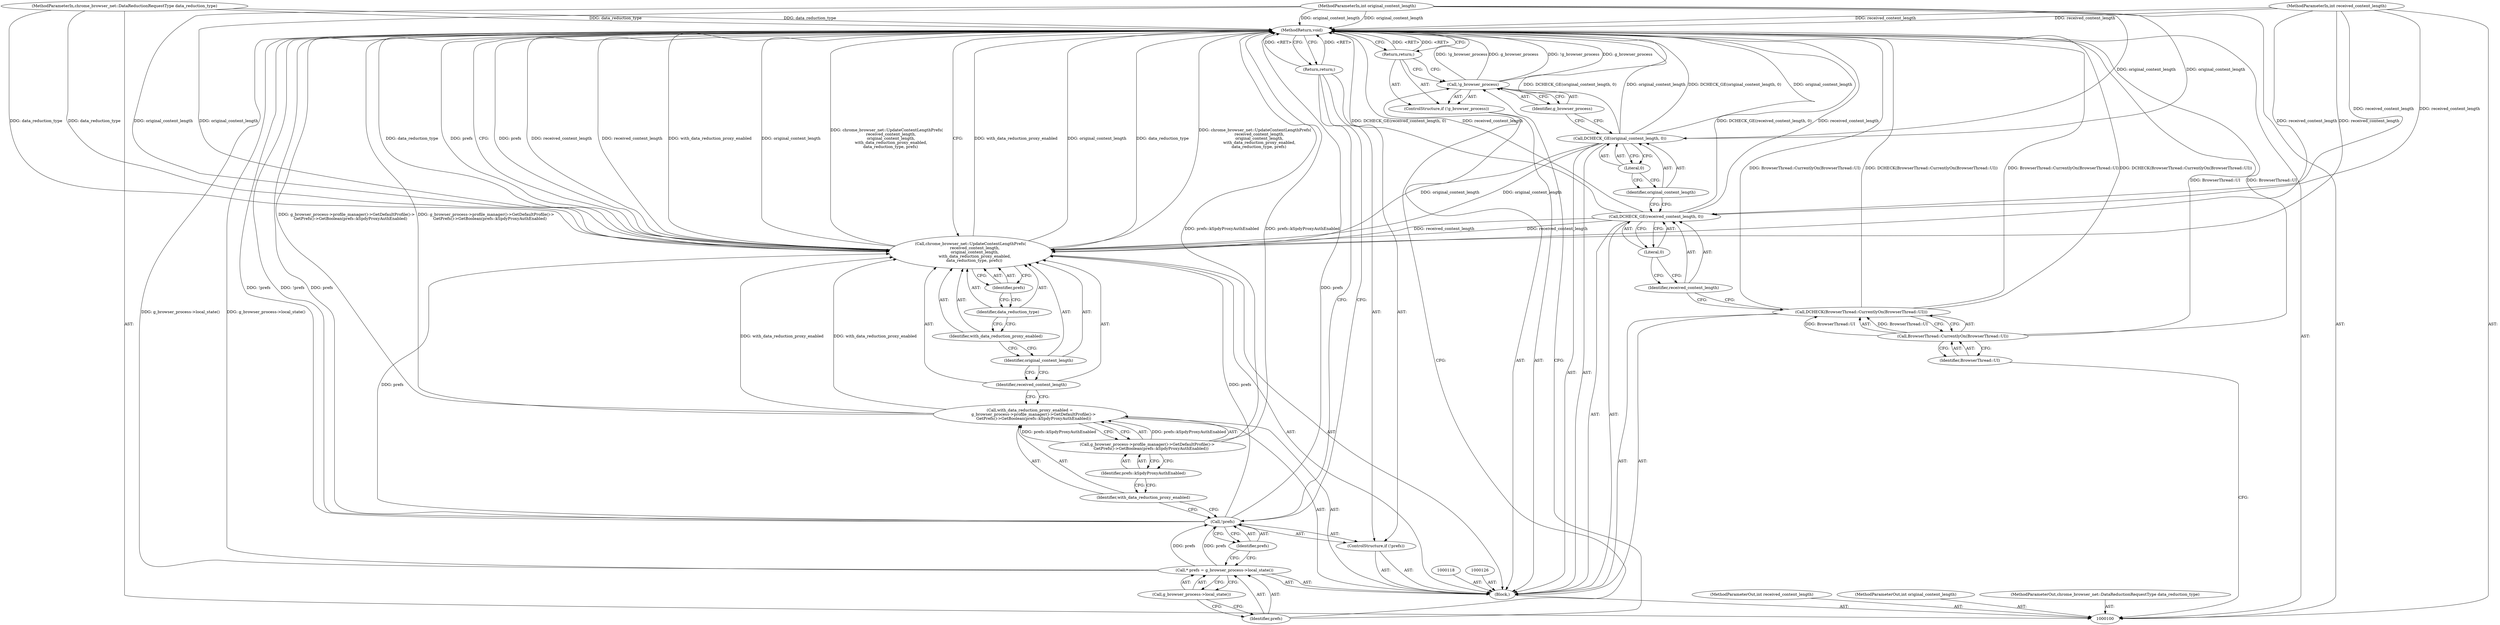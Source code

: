 digraph "0_Chrome_828eab2216a765dea92575c290421c115b8ad028_13" {
"1000114" [label="(ControlStructure,if (!g_browser_process))"];
"1000115" [label="(Call,!g_browser_process)"];
"1000116" [label="(Identifier,g_browser_process)"];
"1000117" [label="(Return,return;)"];
"1000119" [label="(Call,* prefs = g_browser_process->local_state())"];
"1000120" [label="(Identifier,prefs)"];
"1000121" [label="(Call,g_browser_process->local_state())"];
"1000122" [label="(ControlStructure,if (!prefs))"];
"1000123" [label="(Call,!prefs)"];
"1000124" [label="(Identifier,prefs)"];
"1000125" [label="(Return,return;)"];
"1000127" [label="(Call,with_data_reduction_proxy_enabled =\n      g_browser_process->profile_manager()->GetDefaultProfile()->\n      GetPrefs()->GetBoolean(prefs::kSpdyProxyAuthEnabled))"];
"1000128" [label="(Identifier,with_data_reduction_proxy_enabled)"];
"1000129" [label="(Call,g_browser_process->profile_manager()->GetDefaultProfile()->\n      GetPrefs()->GetBoolean(prefs::kSpdyProxyAuthEnabled))"];
"1000137" [label="(MethodReturn,void)"];
"1000130" [label="(Identifier,prefs::kSpdyProxyAuthEnabled)"];
"1000131" [label="(Call,chrome_browser_net::UpdateContentLengthPrefs(\n       received_content_length,\n       original_content_length,\n       with_data_reduction_proxy_enabled,\n      data_reduction_type, prefs))"];
"1000132" [label="(Identifier,received_content_length)"];
"1000133" [label="(Identifier,original_content_length)"];
"1000134" [label="(Identifier,with_data_reduction_proxy_enabled)"];
"1000136" [label="(Identifier,prefs)"];
"1000135" [label="(Identifier,data_reduction_type)"];
"1000101" [label="(MethodParameterIn,int received_content_length)"];
"1000182" [label="(MethodParameterOut,int received_content_length)"];
"1000102" [label="(MethodParameterIn,int original_content_length)"];
"1000183" [label="(MethodParameterOut,int original_content_length)"];
"1000103" [label="(MethodParameterIn,chrome_browser_net::DataReductionRequestType data_reduction_type)"];
"1000184" [label="(MethodParameterOut,chrome_browser_net::DataReductionRequestType data_reduction_type)"];
"1000104" [label="(Block,)"];
"1000106" [label="(Call,BrowserThread::CurrentlyOn(BrowserThread::UI))"];
"1000105" [label="(Call,DCHECK(BrowserThread::CurrentlyOn(BrowserThread::UI)))"];
"1000107" [label="(Identifier,BrowserThread::UI)"];
"1000109" [label="(Identifier,received_content_length)"];
"1000108" [label="(Call,DCHECK_GE(received_content_length, 0))"];
"1000110" [label="(Literal,0)"];
"1000112" [label="(Identifier,original_content_length)"];
"1000111" [label="(Call,DCHECK_GE(original_content_length, 0))"];
"1000113" [label="(Literal,0)"];
"1000114" -> "1000104"  [label="AST: "];
"1000115" -> "1000114"  [label="AST: "];
"1000117" -> "1000114"  [label="AST: "];
"1000115" -> "1000114"  [label="AST: "];
"1000115" -> "1000116"  [label="CFG: "];
"1000116" -> "1000115"  [label="AST: "];
"1000117" -> "1000115"  [label="CFG: "];
"1000120" -> "1000115"  [label="CFG: "];
"1000115" -> "1000137"  [label="DDG: !g_browser_process"];
"1000115" -> "1000137"  [label="DDG: g_browser_process"];
"1000116" -> "1000115"  [label="AST: "];
"1000116" -> "1000111"  [label="CFG: "];
"1000115" -> "1000116"  [label="CFG: "];
"1000117" -> "1000114"  [label="AST: "];
"1000117" -> "1000115"  [label="CFG: "];
"1000137" -> "1000117"  [label="CFG: "];
"1000117" -> "1000137"  [label="DDG: <RET>"];
"1000119" -> "1000104"  [label="AST: "];
"1000119" -> "1000121"  [label="CFG: "];
"1000120" -> "1000119"  [label="AST: "];
"1000121" -> "1000119"  [label="AST: "];
"1000124" -> "1000119"  [label="CFG: "];
"1000119" -> "1000137"  [label="DDG: g_browser_process->local_state()"];
"1000119" -> "1000123"  [label="DDG: prefs"];
"1000120" -> "1000119"  [label="AST: "];
"1000120" -> "1000115"  [label="CFG: "];
"1000121" -> "1000120"  [label="CFG: "];
"1000121" -> "1000119"  [label="AST: "];
"1000121" -> "1000120"  [label="CFG: "];
"1000119" -> "1000121"  [label="CFG: "];
"1000122" -> "1000104"  [label="AST: "];
"1000123" -> "1000122"  [label="AST: "];
"1000125" -> "1000122"  [label="AST: "];
"1000123" -> "1000122"  [label="AST: "];
"1000123" -> "1000124"  [label="CFG: "];
"1000124" -> "1000123"  [label="AST: "];
"1000125" -> "1000123"  [label="CFG: "];
"1000128" -> "1000123"  [label="CFG: "];
"1000123" -> "1000137"  [label="DDG: !prefs"];
"1000123" -> "1000137"  [label="DDG: prefs"];
"1000119" -> "1000123"  [label="DDG: prefs"];
"1000123" -> "1000131"  [label="DDG: prefs"];
"1000124" -> "1000123"  [label="AST: "];
"1000124" -> "1000119"  [label="CFG: "];
"1000123" -> "1000124"  [label="CFG: "];
"1000125" -> "1000122"  [label="AST: "];
"1000125" -> "1000123"  [label="CFG: "];
"1000137" -> "1000125"  [label="CFG: "];
"1000125" -> "1000137"  [label="DDG: <RET>"];
"1000127" -> "1000104"  [label="AST: "];
"1000127" -> "1000129"  [label="CFG: "];
"1000128" -> "1000127"  [label="AST: "];
"1000129" -> "1000127"  [label="AST: "];
"1000132" -> "1000127"  [label="CFG: "];
"1000127" -> "1000137"  [label="DDG: g_browser_process->profile_manager()->GetDefaultProfile()->\n      GetPrefs()->GetBoolean(prefs::kSpdyProxyAuthEnabled)"];
"1000129" -> "1000127"  [label="DDG: prefs::kSpdyProxyAuthEnabled"];
"1000127" -> "1000131"  [label="DDG: with_data_reduction_proxy_enabled"];
"1000128" -> "1000127"  [label="AST: "];
"1000128" -> "1000123"  [label="CFG: "];
"1000130" -> "1000128"  [label="CFG: "];
"1000129" -> "1000127"  [label="AST: "];
"1000129" -> "1000130"  [label="CFG: "];
"1000130" -> "1000129"  [label="AST: "];
"1000127" -> "1000129"  [label="CFG: "];
"1000129" -> "1000137"  [label="DDG: prefs::kSpdyProxyAuthEnabled"];
"1000129" -> "1000127"  [label="DDG: prefs::kSpdyProxyAuthEnabled"];
"1000137" -> "1000100"  [label="AST: "];
"1000137" -> "1000117"  [label="CFG: "];
"1000137" -> "1000125"  [label="CFG: "];
"1000137" -> "1000131"  [label="CFG: "];
"1000117" -> "1000137"  [label="DDG: <RET>"];
"1000129" -> "1000137"  [label="DDG: prefs::kSpdyProxyAuthEnabled"];
"1000108" -> "1000137"  [label="DDG: DCHECK_GE(received_content_length, 0)"];
"1000108" -> "1000137"  [label="DDG: received_content_length"];
"1000106" -> "1000137"  [label="DDG: BrowserThread::UI"];
"1000105" -> "1000137"  [label="DDG: DCHECK(BrowserThread::CurrentlyOn(BrowserThread::UI))"];
"1000105" -> "1000137"  [label="DDG: BrowserThread::CurrentlyOn(BrowserThread::UI)"];
"1000131" -> "1000137"  [label="DDG: prefs"];
"1000131" -> "1000137"  [label="DDG: received_content_length"];
"1000131" -> "1000137"  [label="DDG: with_data_reduction_proxy_enabled"];
"1000131" -> "1000137"  [label="DDG: original_content_length"];
"1000131" -> "1000137"  [label="DDG: data_reduction_type"];
"1000131" -> "1000137"  [label="DDG: chrome_browser_net::UpdateContentLengthPrefs(\n       received_content_length,\n       original_content_length,\n       with_data_reduction_proxy_enabled,\n      data_reduction_type, prefs)"];
"1000123" -> "1000137"  [label="DDG: !prefs"];
"1000123" -> "1000137"  [label="DDG: prefs"];
"1000127" -> "1000137"  [label="DDG: g_browser_process->profile_manager()->GetDefaultProfile()->\n      GetPrefs()->GetBoolean(prefs::kSpdyProxyAuthEnabled)"];
"1000103" -> "1000137"  [label="DDG: data_reduction_type"];
"1000115" -> "1000137"  [label="DDG: !g_browser_process"];
"1000115" -> "1000137"  [label="DDG: g_browser_process"];
"1000119" -> "1000137"  [label="DDG: g_browser_process->local_state()"];
"1000102" -> "1000137"  [label="DDG: original_content_length"];
"1000111" -> "1000137"  [label="DDG: original_content_length"];
"1000111" -> "1000137"  [label="DDG: DCHECK_GE(original_content_length, 0)"];
"1000101" -> "1000137"  [label="DDG: received_content_length"];
"1000125" -> "1000137"  [label="DDG: <RET>"];
"1000130" -> "1000129"  [label="AST: "];
"1000130" -> "1000128"  [label="CFG: "];
"1000129" -> "1000130"  [label="CFG: "];
"1000131" -> "1000104"  [label="AST: "];
"1000131" -> "1000136"  [label="CFG: "];
"1000132" -> "1000131"  [label="AST: "];
"1000133" -> "1000131"  [label="AST: "];
"1000134" -> "1000131"  [label="AST: "];
"1000135" -> "1000131"  [label="AST: "];
"1000136" -> "1000131"  [label="AST: "];
"1000137" -> "1000131"  [label="CFG: "];
"1000131" -> "1000137"  [label="DDG: prefs"];
"1000131" -> "1000137"  [label="DDG: received_content_length"];
"1000131" -> "1000137"  [label="DDG: with_data_reduction_proxy_enabled"];
"1000131" -> "1000137"  [label="DDG: original_content_length"];
"1000131" -> "1000137"  [label="DDG: data_reduction_type"];
"1000131" -> "1000137"  [label="DDG: chrome_browser_net::UpdateContentLengthPrefs(\n       received_content_length,\n       original_content_length,\n       with_data_reduction_proxy_enabled,\n      data_reduction_type, prefs)"];
"1000108" -> "1000131"  [label="DDG: received_content_length"];
"1000101" -> "1000131"  [label="DDG: received_content_length"];
"1000111" -> "1000131"  [label="DDG: original_content_length"];
"1000102" -> "1000131"  [label="DDG: original_content_length"];
"1000127" -> "1000131"  [label="DDG: with_data_reduction_proxy_enabled"];
"1000103" -> "1000131"  [label="DDG: data_reduction_type"];
"1000123" -> "1000131"  [label="DDG: prefs"];
"1000132" -> "1000131"  [label="AST: "];
"1000132" -> "1000127"  [label="CFG: "];
"1000133" -> "1000132"  [label="CFG: "];
"1000133" -> "1000131"  [label="AST: "];
"1000133" -> "1000132"  [label="CFG: "];
"1000134" -> "1000133"  [label="CFG: "];
"1000134" -> "1000131"  [label="AST: "];
"1000134" -> "1000133"  [label="CFG: "];
"1000135" -> "1000134"  [label="CFG: "];
"1000136" -> "1000131"  [label="AST: "];
"1000136" -> "1000135"  [label="CFG: "];
"1000131" -> "1000136"  [label="CFG: "];
"1000135" -> "1000131"  [label="AST: "];
"1000135" -> "1000134"  [label="CFG: "];
"1000136" -> "1000135"  [label="CFG: "];
"1000101" -> "1000100"  [label="AST: "];
"1000101" -> "1000137"  [label="DDG: received_content_length"];
"1000101" -> "1000108"  [label="DDG: received_content_length"];
"1000101" -> "1000131"  [label="DDG: received_content_length"];
"1000182" -> "1000100"  [label="AST: "];
"1000102" -> "1000100"  [label="AST: "];
"1000102" -> "1000137"  [label="DDG: original_content_length"];
"1000102" -> "1000111"  [label="DDG: original_content_length"];
"1000102" -> "1000131"  [label="DDG: original_content_length"];
"1000183" -> "1000100"  [label="AST: "];
"1000103" -> "1000100"  [label="AST: "];
"1000103" -> "1000137"  [label="DDG: data_reduction_type"];
"1000103" -> "1000131"  [label="DDG: data_reduction_type"];
"1000184" -> "1000100"  [label="AST: "];
"1000104" -> "1000100"  [label="AST: "];
"1000105" -> "1000104"  [label="AST: "];
"1000108" -> "1000104"  [label="AST: "];
"1000111" -> "1000104"  [label="AST: "];
"1000114" -> "1000104"  [label="AST: "];
"1000118" -> "1000104"  [label="AST: "];
"1000119" -> "1000104"  [label="AST: "];
"1000122" -> "1000104"  [label="AST: "];
"1000126" -> "1000104"  [label="AST: "];
"1000127" -> "1000104"  [label="AST: "];
"1000131" -> "1000104"  [label="AST: "];
"1000106" -> "1000105"  [label="AST: "];
"1000106" -> "1000107"  [label="CFG: "];
"1000107" -> "1000106"  [label="AST: "];
"1000105" -> "1000106"  [label="CFG: "];
"1000106" -> "1000137"  [label="DDG: BrowserThread::UI"];
"1000106" -> "1000105"  [label="DDG: BrowserThread::UI"];
"1000105" -> "1000104"  [label="AST: "];
"1000105" -> "1000106"  [label="CFG: "];
"1000106" -> "1000105"  [label="AST: "];
"1000109" -> "1000105"  [label="CFG: "];
"1000105" -> "1000137"  [label="DDG: DCHECK(BrowserThread::CurrentlyOn(BrowserThread::UI))"];
"1000105" -> "1000137"  [label="DDG: BrowserThread::CurrentlyOn(BrowserThread::UI)"];
"1000106" -> "1000105"  [label="DDG: BrowserThread::UI"];
"1000107" -> "1000106"  [label="AST: "];
"1000107" -> "1000100"  [label="CFG: "];
"1000106" -> "1000107"  [label="CFG: "];
"1000109" -> "1000108"  [label="AST: "];
"1000109" -> "1000105"  [label="CFG: "];
"1000110" -> "1000109"  [label="CFG: "];
"1000108" -> "1000104"  [label="AST: "];
"1000108" -> "1000110"  [label="CFG: "];
"1000109" -> "1000108"  [label="AST: "];
"1000110" -> "1000108"  [label="AST: "];
"1000112" -> "1000108"  [label="CFG: "];
"1000108" -> "1000137"  [label="DDG: DCHECK_GE(received_content_length, 0)"];
"1000108" -> "1000137"  [label="DDG: received_content_length"];
"1000101" -> "1000108"  [label="DDG: received_content_length"];
"1000108" -> "1000131"  [label="DDG: received_content_length"];
"1000110" -> "1000108"  [label="AST: "];
"1000110" -> "1000109"  [label="CFG: "];
"1000108" -> "1000110"  [label="CFG: "];
"1000112" -> "1000111"  [label="AST: "];
"1000112" -> "1000108"  [label="CFG: "];
"1000113" -> "1000112"  [label="CFG: "];
"1000111" -> "1000104"  [label="AST: "];
"1000111" -> "1000113"  [label="CFG: "];
"1000112" -> "1000111"  [label="AST: "];
"1000113" -> "1000111"  [label="AST: "];
"1000116" -> "1000111"  [label="CFG: "];
"1000111" -> "1000137"  [label="DDG: original_content_length"];
"1000111" -> "1000137"  [label="DDG: DCHECK_GE(original_content_length, 0)"];
"1000102" -> "1000111"  [label="DDG: original_content_length"];
"1000111" -> "1000131"  [label="DDG: original_content_length"];
"1000113" -> "1000111"  [label="AST: "];
"1000113" -> "1000112"  [label="CFG: "];
"1000111" -> "1000113"  [label="CFG: "];
}
